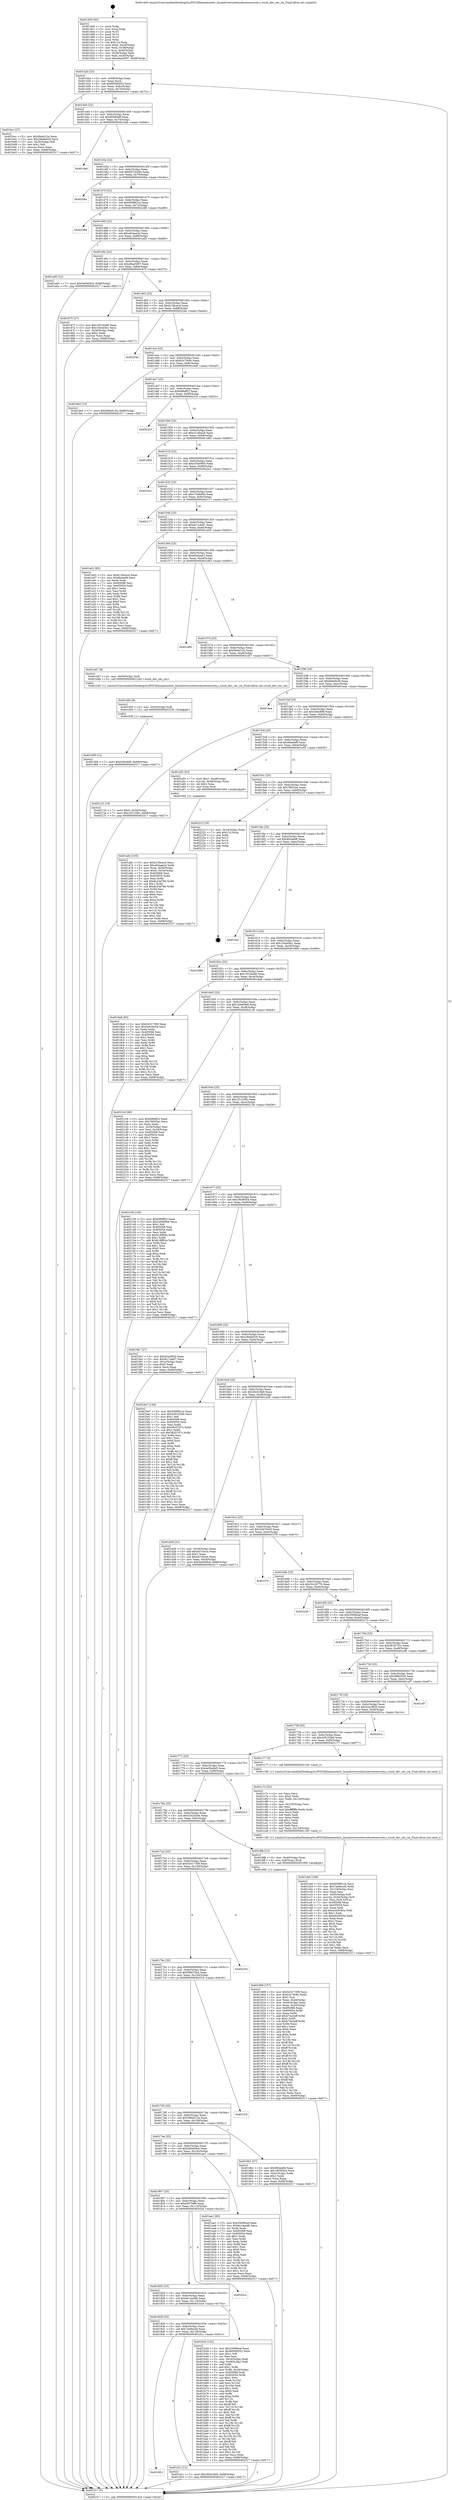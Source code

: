 digraph "0x401400" {
  label = "0x401400 (/mnt/c/Users/mathe/Desktop/tcc/POCII/binaries/extr_linuxdriversusbwusbcoresecurity.c_wusb_dev_sec_rm_Final-ollvm.out::main(0))"
  labelloc = "t"
  node[shape=record]

  Entry [label="",width=0.3,height=0.3,shape=circle,fillcolor=black,style=filled]
  "0x40142d" [label="{
     0x40142d [23]\l
     | [instrs]\l
     &nbsp;&nbsp;0x40142d \<+3\>: mov -0x68(%rbp),%eax\l
     &nbsp;&nbsp;0x401430 \<+2\>: mov %eax,%ecx\l
     &nbsp;&nbsp;0x401432 \<+6\>: sub $0x80606552,%ecx\l
     &nbsp;&nbsp;0x401438 \<+3\>: mov %eax,-0x6c(%rbp)\l
     &nbsp;&nbsp;0x40143b \<+3\>: mov %ecx,-0x70(%rbp)\l
     &nbsp;&nbsp;0x40143e \<+6\>: je 0000000000401bcc \<main+0x7cc\>\l
  }"]
  "0x401bcc" [label="{
     0x401bcc [27]\l
     | [instrs]\l
     &nbsp;&nbsp;0x401bcc \<+5\>: mov $0xf9e4d12e,%eax\l
     &nbsp;&nbsp;0x401bd1 \<+5\>: mov $0x280de029,%ecx\l
     &nbsp;&nbsp;0x401bd6 \<+3\>: mov -0x26(%rbp),%dl\l
     &nbsp;&nbsp;0x401bd9 \<+3\>: test $0x1,%dl\l
     &nbsp;&nbsp;0x401bdc \<+3\>: cmovne %ecx,%eax\l
     &nbsp;&nbsp;0x401bdf \<+3\>: mov %eax,-0x68(%rbp)\l
     &nbsp;&nbsp;0x401be2 \<+5\>: jmp 0000000000402317 \<main+0xf17\>\l
  }"]
  "0x401444" [label="{
     0x401444 [22]\l
     | [instrs]\l
     &nbsp;&nbsp;0x401444 \<+5\>: jmp 0000000000401449 \<main+0x49\>\l
     &nbsp;&nbsp;0x401449 \<+3\>: mov -0x6c(%rbp),%eax\l
     &nbsp;&nbsp;0x40144c \<+5\>: sub $0x90560eff,%eax\l
     &nbsp;&nbsp;0x401451 \<+3\>: mov %eax,-0x74(%rbp)\l
     &nbsp;&nbsp;0x401454 \<+6\>: je 0000000000401deb \<main+0x9eb\>\l
  }"]
  Exit [label="",width=0.3,height=0.3,shape=circle,fillcolor=black,style=filled,peripheries=2]
  "0x401deb" [label="{
     0x401deb\l
  }", style=dashed]
  "0x40145a" [label="{
     0x40145a [22]\l
     | [instrs]\l
     &nbsp;&nbsp;0x40145a \<+5\>: jmp 000000000040145f \<main+0x5f\>\l
     &nbsp;&nbsp;0x40145f \<+3\>: mov -0x6c(%rbp),%eax\l
     &nbsp;&nbsp;0x401462 \<+5\>: sub $0x947cb284,%eax\l
     &nbsp;&nbsp;0x401467 \<+3\>: mov %eax,-0x78(%rbp)\l
     &nbsp;&nbsp;0x40146a \<+6\>: je 00000000004020ba \<main+0xcba\>\l
  }"]
  "0x401d59" [label="{
     0x401d59 [12]\l
     | [instrs]\l
     &nbsp;&nbsp;0x401d59 \<+7\>: movl $0x549c898,-0x68(%rbp)\l
     &nbsp;&nbsp;0x401d60 \<+5\>: jmp 0000000000402317 \<main+0xf17\>\l
  }"]
  "0x4020ba" [label="{
     0x4020ba\l
  }", style=dashed]
  "0x401470" [label="{
     0x401470 [22]\l
     | [instrs]\l
     &nbsp;&nbsp;0x401470 \<+5\>: jmp 0000000000401475 \<main+0x75\>\l
     &nbsp;&nbsp;0x401475 \<+3\>: mov -0x6c(%rbp),%eax\l
     &nbsp;&nbsp;0x401478 \<+5\>: sub $0x959981ce,%eax\l
     &nbsp;&nbsp;0x40147d \<+3\>: mov %eax,-0x7c(%rbp)\l
     &nbsp;&nbsp;0x401480 \<+6\>: je 0000000000402288 \<main+0xe88\>\l
  }"]
  "0x401d50" [label="{
     0x401d50 [9]\l
     | [instrs]\l
     &nbsp;&nbsp;0x401d50 \<+4\>: mov -0x50(%rbp),%rdi\l
     &nbsp;&nbsp;0x401d54 \<+5\>: call 0000000000401030 \<free@plt\>\l
     | [calls]\l
     &nbsp;&nbsp;0x401030 \{1\} (unknown)\l
  }"]
  "0x402288" [label="{
     0x402288\l
  }", style=dashed]
  "0x401486" [label="{
     0x401486 [22]\l
     | [instrs]\l
     &nbsp;&nbsp;0x401486 \<+5\>: jmp 000000000040148b \<main+0x8b\>\l
     &nbsp;&nbsp;0x40148b \<+3\>: mov -0x6c(%rbp),%eax\l
     &nbsp;&nbsp;0x40148e \<+5\>: sub $0xa62aae2e,%eax\l
     &nbsp;&nbsp;0x401493 \<+3\>: mov %eax,-0x80(%rbp)\l
     &nbsp;&nbsp;0x401496 \<+6\>: je 0000000000401ad5 \<main+0x6d5\>\l
  }"]
  "0x401852" [label="{
     0x401852\l
  }", style=dashed]
  "0x401ad5" [label="{
     0x401ad5 [12]\l
     | [instrs]\l
     &nbsp;&nbsp;0x401ad5 \<+7\>: movl $0x5a6409cd,-0x68(%rbp)\l
     &nbsp;&nbsp;0x401adc \<+5\>: jmp 0000000000402317 \<main+0xf17\>\l
  }"]
  "0x40149c" [label="{
     0x40149c [25]\l
     | [instrs]\l
     &nbsp;&nbsp;0x40149c \<+5\>: jmp 00000000004014a1 \<main+0xa1\>\l
     &nbsp;&nbsp;0x4014a1 \<+3\>: mov -0x6c(%rbp),%eax\l
     &nbsp;&nbsp;0x4014a4 \<+5\>: sub $0xa9ea5097,%eax\l
     &nbsp;&nbsp;0x4014a9 \<+6\>: mov %eax,-0x84(%rbp)\l
     &nbsp;&nbsp;0x4014af \<+6\>: je 0000000000401875 \<main+0x475\>\l
  }"]
  "0x401d1c" [label="{
     0x401d1c [12]\l
     | [instrs]\l
     &nbsp;&nbsp;0x401d1c \<+7\>: movl $0x30c618e9,-0x68(%rbp)\l
     &nbsp;&nbsp;0x401d23 \<+5\>: jmp 0000000000402317 \<main+0xf17\>\l
  }"]
  "0x401875" [label="{
     0x401875 [27]\l
     | [instrs]\l
     &nbsp;&nbsp;0x401875 \<+5\>: mov $0x19516a88,%eax\l
     &nbsp;&nbsp;0x40187a \<+5\>: mov $0x15b445e1,%ecx\l
     &nbsp;&nbsp;0x40187f \<+3\>: mov -0x30(%rbp),%edx\l
     &nbsp;&nbsp;0x401882 \<+3\>: cmp $0x2,%edx\l
     &nbsp;&nbsp;0x401885 \<+3\>: cmovne %ecx,%eax\l
     &nbsp;&nbsp;0x401888 \<+3\>: mov %eax,-0x68(%rbp)\l
     &nbsp;&nbsp;0x40188b \<+5\>: jmp 0000000000402317 \<main+0xf17\>\l
  }"]
  "0x4014b5" [label="{
     0x4014b5 [25]\l
     | [instrs]\l
     &nbsp;&nbsp;0x4014b5 \<+5\>: jmp 00000000004014ba \<main+0xba\>\l
     &nbsp;&nbsp;0x4014ba \<+3\>: mov -0x6c(%rbp),%eax\l
     &nbsp;&nbsp;0x4014bd \<+5\>: sub $0xb136cecd,%eax\l
     &nbsp;&nbsp;0x4014c2 \<+6\>: mov %eax,-0x88(%rbp)\l
     &nbsp;&nbsp;0x4014c8 \<+6\>: je 000000000040224e \<main+0xe4e\>\l
  }"]
  "0x402317" [label="{
     0x402317 [5]\l
     | [instrs]\l
     &nbsp;&nbsp;0x402317 \<+5\>: jmp 000000000040142d \<main+0x2d\>\l
  }"]
  "0x401400" [label="{
     0x401400 [45]\l
     | [instrs]\l
     &nbsp;&nbsp;0x401400 \<+1\>: push %rbp\l
     &nbsp;&nbsp;0x401401 \<+3\>: mov %rsp,%rbp\l
     &nbsp;&nbsp;0x401404 \<+2\>: push %r15\l
     &nbsp;&nbsp;0x401406 \<+2\>: push %r14\l
     &nbsp;&nbsp;0x401408 \<+2\>: push %r12\l
     &nbsp;&nbsp;0x40140a \<+1\>: push %rbx\l
     &nbsp;&nbsp;0x40140b \<+7\>: sub $0x110,%rsp\l
     &nbsp;&nbsp;0x401412 \<+7\>: movl $0x0,-0x34(%rbp)\l
     &nbsp;&nbsp;0x401419 \<+3\>: mov %edi,-0x38(%rbp)\l
     &nbsp;&nbsp;0x40141c \<+4\>: mov %rsi,-0x40(%rbp)\l
     &nbsp;&nbsp;0x401420 \<+3\>: mov -0x38(%rbp),%edi\l
     &nbsp;&nbsp;0x401423 \<+3\>: mov %edi,-0x30(%rbp)\l
     &nbsp;&nbsp;0x401426 \<+7\>: movl $0xa9ea5097,-0x68(%rbp)\l
  }"]
  "0x401cb0" [label="{
     0x401cb0 [108]\l
     | [instrs]\l
     &nbsp;&nbsp;0x401cb0 \<+5\>: mov $0x959981ce,%ecx\l
     &nbsp;&nbsp;0x401cb5 \<+5\>: mov $0x7ab9ecd4,%edx\l
     &nbsp;&nbsp;0x401cba \<+6\>: mov -0x124(%rbp),%esi\l
     &nbsp;&nbsp;0x401cc0 \<+3\>: imul %eax,%esi\l
     &nbsp;&nbsp;0x401cc3 \<+4\>: mov -0x50(%rbp),%r8\l
     &nbsp;&nbsp;0x401cc7 \<+4\>: movslq -0x54(%rbp),%r9\l
     &nbsp;&nbsp;0x401ccb \<+4\>: mov %esi,(%r8,%r9,4)\l
     &nbsp;&nbsp;0x401ccf \<+7\>: mov 0x405068,%eax\l
     &nbsp;&nbsp;0x401cd6 \<+7\>: mov 0x405054,%esi\l
     &nbsp;&nbsp;0x401cdd \<+2\>: mov %eax,%edi\l
     &nbsp;&nbsp;0x401cdf \<+6\>: add $0xe445040a,%edi\l
     &nbsp;&nbsp;0x401ce5 \<+3\>: sub $0x1,%edi\l
     &nbsp;&nbsp;0x401ce8 \<+6\>: sub $0xe445040a,%edi\l
     &nbsp;&nbsp;0x401cee \<+3\>: imul %edi,%eax\l
     &nbsp;&nbsp;0x401cf1 \<+3\>: and $0x1,%eax\l
     &nbsp;&nbsp;0x401cf4 \<+3\>: cmp $0x0,%eax\l
     &nbsp;&nbsp;0x401cf7 \<+4\>: sete %r10b\l
     &nbsp;&nbsp;0x401cfb \<+3\>: cmp $0xa,%esi\l
     &nbsp;&nbsp;0x401cfe \<+4\>: setl %r11b\l
     &nbsp;&nbsp;0x401d02 \<+3\>: mov %r10b,%bl\l
     &nbsp;&nbsp;0x401d05 \<+3\>: and %r11b,%bl\l
     &nbsp;&nbsp;0x401d08 \<+3\>: xor %r11b,%r10b\l
     &nbsp;&nbsp;0x401d0b \<+3\>: or %r10b,%bl\l
     &nbsp;&nbsp;0x401d0e \<+3\>: test $0x1,%bl\l
     &nbsp;&nbsp;0x401d11 \<+3\>: cmovne %edx,%ecx\l
     &nbsp;&nbsp;0x401d14 \<+3\>: mov %ecx,-0x68(%rbp)\l
     &nbsp;&nbsp;0x401d17 \<+5\>: jmp 0000000000402317 \<main+0xf17\>\l
  }"]
  "0x40224e" [label="{
     0x40224e\l
  }", style=dashed]
  "0x4014ce" [label="{
     0x4014ce [25]\l
     | [instrs]\l
     &nbsp;&nbsp;0x4014ce \<+5\>: jmp 00000000004014d3 \<main+0xd3\>\l
     &nbsp;&nbsp;0x4014d3 \<+3\>: mov -0x6c(%rbp),%eax\l
     &nbsp;&nbsp;0x4014d6 \<+5\>: sub $0xb3c79c8c,%eax\l
     &nbsp;&nbsp;0x4014db \<+6\>: mov %eax,-0x8c(%rbp)\l
     &nbsp;&nbsp;0x4014e1 \<+6\>: je 00000000004019a5 \<main+0x5a5\>\l
  }"]
  "0x401c7c" [label="{
     0x401c7c [52]\l
     | [instrs]\l
     &nbsp;&nbsp;0x401c7c \<+2\>: xor %ecx,%ecx\l
     &nbsp;&nbsp;0x401c7e \<+5\>: mov $0x2,%edx\l
     &nbsp;&nbsp;0x401c83 \<+6\>: mov %edx,-0x120(%rbp)\l
     &nbsp;&nbsp;0x401c89 \<+1\>: cltd\l
     &nbsp;&nbsp;0x401c8a \<+6\>: mov -0x120(%rbp),%esi\l
     &nbsp;&nbsp;0x401c90 \<+2\>: idiv %esi\l
     &nbsp;&nbsp;0x401c92 \<+6\>: imul $0xfffffffe,%edx,%edx\l
     &nbsp;&nbsp;0x401c98 \<+2\>: mov %ecx,%edi\l
     &nbsp;&nbsp;0x401c9a \<+2\>: sub %edx,%edi\l
     &nbsp;&nbsp;0x401c9c \<+2\>: mov %ecx,%edx\l
     &nbsp;&nbsp;0x401c9e \<+3\>: sub $0x1,%edx\l
     &nbsp;&nbsp;0x401ca1 \<+2\>: add %edx,%edi\l
     &nbsp;&nbsp;0x401ca3 \<+2\>: sub %edi,%ecx\l
     &nbsp;&nbsp;0x401ca5 \<+6\>: mov %ecx,-0x124(%rbp)\l
     &nbsp;&nbsp;0x401cab \<+5\>: call 0000000000401160 \<next_i\>\l
     | [calls]\l
     &nbsp;&nbsp;0x401160 \{1\} (/mnt/c/Users/mathe/Desktop/tcc/POCII/binaries/extr_linuxdriversusbwusbcoresecurity.c_wusb_dev_sec_rm_Final-ollvm.out::next_i)\l
  }"]
  "0x4019a5" [label="{
     0x4019a5 [12]\l
     | [instrs]\l
     &nbsp;&nbsp;0x4019a5 \<+7\>: movl $0x596e9134,-0x68(%rbp)\l
     &nbsp;&nbsp;0x4019ac \<+5\>: jmp 0000000000402317 \<main+0xf17\>\l
  }"]
  "0x4014e7" [label="{
     0x4014e7 [25]\l
     | [instrs]\l
     &nbsp;&nbsp;0x4014e7 \<+5\>: jmp 00000000004014ec \<main+0xec\>\l
     &nbsp;&nbsp;0x4014ec \<+3\>: mov -0x6c(%rbp),%eax\l
     &nbsp;&nbsp;0x4014ef \<+5\>: sub $0xb9feff22,%eax\l
     &nbsp;&nbsp;0x4014f4 \<+6\>: mov %eax,-0x90(%rbp)\l
     &nbsp;&nbsp;0x4014fa \<+6\>: je 0000000000402310 \<main+0xf10\>\l
  }"]
  "0x401839" [label="{
     0x401839 [25]\l
     | [instrs]\l
     &nbsp;&nbsp;0x401839 \<+5\>: jmp 000000000040183e \<main+0x43e\>\l
     &nbsp;&nbsp;0x40183e \<+3\>: mov -0x6c(%rbp),%eax\l
     &nbsp;&nbsp;0x401841 \<+5\>: sub $0x7ab9ecd4,%eax\l
     &nbsp;&nbsp;0x401846 \<+6\>: mov %eax,-0x118(%rbp)\l
     &nbsp;&nbsp;0x40184c \<+6\>: je 0000000000401d1c \<main+0x91c\>\l
  }"]
  "0x402310" [label="{
     0x402310\l
  }", style=dashed]
  "0x401500" [label="{
     0x401500 [25]\l
     | [instrs]\l
     &nbsp;&nbsp;0x401500 \<+5\>: jmp 0000000000401505 \<main+0x105\>\l
     &nbsp;&nbsp;0x401505 \<+3\>: mov -0x6c(%rbp),%eax\l
     &nbsp;&nbsp;0x401508 \<+5\>: sub $0xc516ba26,%eax\l
     &nbsp;&nbsp;0x40150d \<+6\>: mov %eax,-0x94(%rbp)\l
     &nbsp;&nbsp;0x401513 \<+6\>: je 0000000000401d65 \<main+0x965\>\l
  }"]
  "0x401b34" [label="{
     0x401b34 [152]\l
     | [instrs]\l
     &nbsp;&nbsp;0x401b34 \<+5\>: mov $0x35099caf,%eax\l
     &nbsp;&nbsp;0x401b39 \<+5\>: mov $0x80606552,%ecx\l
     &nbsp;&nbsp;0x401b3e \<+2\>: mov $0x1,%dl\l
     &nbsp;&nbsp;0x401b40 \<+2\>: xor %esi,%esi\l
     &nbsp;&nbsp;0x401b42 \<+3\>: mov -0x54(%rbp),%edi\l
     &nbsp;&nbsp;0x401b45 \<+3\>: cmp -0x48(%rbp),%edi\l
     &nbsp;&nbsp;0x401b48 \<+4\>: setl %r8b\l
     &nbsp;&nbsp;0x401b4c \<+4\>: and $0x1,%r8b\l
     &nbsp;&nbsp;0x401b50 \<+4\>: mov %r8b,-0x26(%rbp)\l
     &nbsp;&nbsp;0x401b54 \<+7\>: mov 0x405068,%edi\l
     &nbsp;&nbsp;0x401b5b \<+8\>: mov 0x405054,%r9d\l
     &nbsp;&nbsp;0x401b63 \<+3\>: sub $0x1,%esi\l
     &nbsp;&nbsp;0x401b66 \<+3\>: mov %edi,%r10d\l
     &nbsp;&nbsp;0x401b69 \<+3\>: add %esi,%r10d\l
     &nbsp;&nbsp;0x401b6c \<+4\>: imul %r10d,%edi\l
     &nbsp;&nbsp;0x401b70 \<+3\>: and $0x1,%edi\l
     &nbsp;&nbsp;0x401b73 \<+3\>: cmp $0x0,%edi\l
     &nbsp;&nbsp;0x401b76 \<+4\>: sete %r8b\l
     &nbsp;&nbsp;0x401b7a \<+4\>: cmp $0xa,%r9d\l
     &nbsp;&nbsp;0x401b7e \<+4\>: setl %r11b\l
     &nbsp;&nbsp;0x401b82 \<+3\>: mov %r8b,%bl\l
     &nbsp;&nbsp;0x401b85 \<+3\>: xor $0xff,%bl\l
     &nbsp;&nbsp;0x401b88 \<+3\>: mov %r11b,%r14b\l
     &nbsp;&nbsp;0x401b8b \<+4\>: xor $0xff,%r14b\l
     &nbsp;&nbsp;0x401b8f \<+3\>: xor $0x1,%dl\l
     &nbsp;&nbsp;0x401b92 \<+3\>: mov %bl,%r15b\l
     &nbsp;&nbsp;0x401b95 \<+4\>: and $0xff,%r15b\l
     &nbsp;&nbsp;0x401b99 \<+3\>: and %dl,%r8b\l
     &nbsp;&nbsp;0x401b9c \<+3\>: mov %r14b,%r12b\l
     &nbsp;&nbsp;0x401b9f \<+4\>: and $0xff,%r12b\l
     &nbsp;&nbsp;0x401ba3 \<+3\>: and %dl,%r11b\l
     &nbsp;&nbsp;0x401ba6 \<+3\>: or %r8b,%r15b\l
     &nbsp;&nbsp;0x401ba9 \<+3\>: or %r11b,%r12b\l
     &nbsp;&nbsp;0x401bac \<+3\>: xor %r12b,%r15b\l
     &nbsp;&nbsp;0x401baf \<+3\>: or %r14b,%bl\l
     &nbsp;&nbsp;0x401bb2 \<+3\>: xor $0xff,%bl\l
     &nbsp;&nbsp;0x401bb5 \<+3\>: or $0x1,%dl\l
     &nbsp;&nbsp;0x401bb8 \<+2\>: and %dl,%bl\l
     &nbsp;&nbsp;0x401bba \<+3\>: or %bl,%r15b\l
     &nbsp;&nbsp;0x401bbd \<+4\>: test $0x1,%r15b\l
     &nbsp;&nbsp;0x401bc1 \<+3\>: cmovne %ecx,%eax\l
     &nbsp;&nbsp;0x401bc4 \<+3\>: mov %eax,-0x68(%rbp)\l
     &nbsp;&nbsp;0x401bc7 \<+5\>: jmp 0000000000402317 \<main+0xf17\>\l
  }"]
  "0x401d65" [label="{
     0x401d65\l
  }", style=dashed]
  "0x401519" [label="{
     0x401519 [25]\l
     | [instrs]\l
     &nbsp;&nbsp;0x401519 \<+5\>: jmp 000000000040151e \<main+0x11e\>\l
     &nbsp;&nbsp;0x40151e \<+3\>: mov -0x6c(%rbp),%eax\l
     &nbsp;&nbsp;0x401521 \<+5\>: sub $0xc55b0900,%eax\l
     &nbsp;&nbsp;0x401526 \<+6\>: mov %eax,-0x98(%rbp)\l
     &nbsp;&nbsp;0x40152c \<+6\>: je 00000000004022e1 \<main+0xee1\>\l
  }"]
  "0x401820" [label="{
     0x401820 [25]\l
     | [instrs]\l
     &nbsp;&nbsp;0x401820 \<+5\>: jmp 0000000000401825 \<main+0x425\>\l
     &nbsp;&nbsp;0x401825 \<+3\>: mov -0x6c(%rbp),%eax\l
     &nbsp;&nbsp;0x401828 \<+5\>: sub $0x6e1ea4db,%eax\l
     &nbsp;&nbsp;0x40182d \<+6\>: mov %eax,-0x114(%rbp)\l
     &nbsp;&nbsp;0x401833 \<+6\>: je 0000000000401b34 \<main+0x734\>\l
  }"]
  "0x4022e1" [label="{
     0x4022e1\l
  }", style=dashed]
  "0x401532" [label="{
     0x401532 [25]\l
     | [instrs]\l
     &nbsp;&nbsp;0x401532 \<+5\>: jmp 0000000000401537 \<main+0x137\>\l
     &nbsp;&nbsp;0x401537 \<+3\>: mov -0x6c(%rbp),%eax\l
     &nbsp;&nbsp;0x40153a \<+5\>: sub $0xc744b606,%eax\l
     &nbsp;&nbsp;0x40153f \<+6\>: mov %eax,-0x9c(%rbp)\l
     &nbsp;&nbsp;0x401545 \<+6\>: je 0000000000402117 \<main+0xd17\>\l
  }"]
  "0x40202a" [label="{
     0x40202a\l
  }", style=dashed]
  "0x402117" [label="{
     0x402117\l
  }", style=dashed]
  "0x40154b" [label="{
     0x40154b [25]\l
     | [instrs]\l
     &nbsp;&nbsp;0x40154b \<+5\>: jmp 0000000000401550 \<main+0x150\>\l
     &nbsp;&nbsp;0x401550 \<+3\>: mov -0x6c(%rbp),%eax\l
     &nbsp;&nbsp;0x401553 \<+5\>: sub $0xdc11abd7,%eax\l
     &nbsp;&nbsp;0x401558 \<+6\>: mov %eax,-0xa0(%rbp)\l
     &nbsp;&nbsp;0x40155e \<+6\>: je 0000000000401a02 \<main+0x602\>\l
  }"]
  "0x401807" [label="{
     0x401807 [25]\l
     | [instrs]\l
     &nbsp;&nbsp;0x401807 \<+5\>: jmp 000000000040180c \<main+0x40c\>\l
     &nbsp;&nbsp;0x40180c \<+3\>: mov -0x6c(%rbp),%eax\l
     &nbsp;&nbsp;0x40180f \<+5\>: sub $0x6467bff6,%eax\l
     &nbsp;&nbsp;0x401814 \<+6\>: mov %eax,-0x110(%rbp)\l
     &nbsp;&nbsp;0x40181a \<+6\>: je 000000000040202a \<main+0xc2a\>\l
  }"]
  "0x401a02" [label="{
     0x401a02 [83]\l
     | [instrs]\l
     &nbsp;&nbsp;0x401a02 \<+5\>: mov $0xb136cecd,%eax\l
     &nbsp;&nbsp;0x401a07 \<+5\>: mov $0x6baebf9,%ecx\l
     &nbsp;&nbsp;0x401a0c \<+2\>: xor %edx,%edx\l
     &nbsp;&nbsp;0x401a0e \<+7\>: mov 0x405068,%esi\l
     &nbsp;&nbsp;0x401a15 \<+7\>: mov 0x405054,%edi\l
     &nbsp;&nbsp;0x401a1c \<+3\>: sub $0x1,%edx\l
     &nbsp;&nbsp;0x401a1f \<+3\>: mov %esi,%r8d\l
     &nbsp;&nbsp;0x401a22 \<+3\>: add %edx,%r8d\l
     &nbsp;&nbsp;0x401a25 \<+4\>: imul %r8d,%esi\l
     &nbsp;&nbsp;0x401a29 \<+3\>: and $0x1,%esi\l
     &nbsp;&nbsp;0x401a2c \<+3\>: cmp $0x0,%esi\l
     &nbsp;&nbsp;0x401a2f \<+4\>: sete %r9b\l
     &nbsp;&nbsp;0x401a33 \<+3\>: cmp $0xa,%edi\l
     &nbsp;&nbsp;0x401a36 \<+4\>: setl %r10b\l
     &nbsp;&nbsp;0x401a3a \<+3\>: mov %r9b,%r11b\l
     &nbsp;&nbsp;0x401a3d \<+3\>: and %r10b,%r11b\l
     &nbsp;&nbsp;0x401a40 \<+3\>: xor %r10b,%r9b\l
     &nbsp;&nbsp;0x401a43 \<+3\>: or %r9b,%r11b\l
     &nbsp;&nbsp;0x401a46 \<+4\>: test $0x1,%r11b\l
     &nbsp;&nbsp;0x401a4a \<+3\>: cmovne %ecx,%eax\l
     &nbsp;&nbsp;0x401a4d \<+3\>: mov %eax,-0x68(%rbp)\l
     &nbsp;&nbsp;0x401a50 \<+5\>: jmp 0000000000402317 \<main+0xf17\>\l
  }"]
  "0x401564" [label="{
     0x401564 [25]\l
     | [instrs]\l
     &nbsp;&nbsp;0x401564 \<+5\>: jmp 0000000000401569 \<main+0x169\>\l
     &nbsp;&nbsp;0x401569 \<+3\>: mov -0x6c(%rbp),%eax\l
     &nbsp;&nbsp;0x40156c \<+5\>: sub $0xe6abeae3,%eax\l
     &nbsp;&nbsp;0x401571 \<+6\>: mov %eax,-0xa4(%rbp)\l
     &nbsp;&nbsp;0x401577 \<+6\>: je 0000000000401d93 \<main+0x993\>\l
  }"]
  "0x401ae1" [label="{
     0x401ae1 [83]\l
     | [instrs]\l
     &nbsp;&nbsp;0x401ae1 \<+5\>: mov $0x35099caf,%eax\l
     &nbsp;&nbsp;0x401ae6 \<+5\>: mov $0x6e1ea4db,%ecx\l
     &nbsp;&nbsp;0x401aeb \<+2\>: xor %edx,%edx\l
     &nbsp;&nbsp;0x401aed \<+7\>: mov 0x405068,%esi\l
     &nbsp;&nbsp;0x401af4 \<+7\>: mov 0x405054,%edi\l
     &nbsp;&nbsp;0x401afb \<+3\>: sub $0x1,%edx\l
     &nbsp;&nbsp;0x401afe \<+3\>: mov %esi,%r8d\l
     &nbsp;&nbsp;0x401b01 \<+3\>: add %edx,%r8d\l
     &nbsp;&nbsp;0x401b04 \<+4\>: imul %r8d,%esi\l
     &nbsp;&nbsp;0x401b08 \<+3\>: and $0x1,%esi\l
     &nbsp;&nbsp;0x401b0b \<+3\>: cmp $0x0,%esi\l
     &nbsp;&nbsp;0x401b0e \<+4\>: sete %r9b\l
     &nbsp;&nbsp;0x401b12 \<+3\>: cmp $0xa,%edi\l
     &nbsp;&nbsp;0x401b15 \<+4\>: setl %r10b\l
     &nbsp;&nbsp;0x401b19 \<+3\>: mov %r9b,%r11b\l
     &nbsp;&nbsp;0x401b1c \<+3\>: and %r10b,%r11b\l
     &nbsp;&nbsp;0x401b1f \<+3\>: xor %r10b,%r9b\l
     &nbsp;&nbsp;0x401b22 \<+3\>: or %r9b,%r11b\l
     &nbsp;&nbsp;0x401b25 \<+4\>: test $0x1,%r11b\l
     &nbsp;&nbsp;0x401b29 \<+3\>: cmovne %ecx,%eax\l
     &nbsp;&nbsp;0x401b2c \<+3\>: mov %eax,-0x68(%rbp)\l
     &nbsp;&nbsp;0x401b2f \<+5\>: jmp 0000000000402317 \<main+0xf17\>\l
  }"]
  "0x401d93" [label="{
     0x401d93\l
  }", style=dashed]
  "0x40157d" [label="{
     0x40157d [25]\l
     | [instrs]\l
     &nbsp;&nbsp;0x40157d \<+5\>: jmp 0000000000401582 \<main+0x182\>\l
     &nbsp;&nbsp;0x401582 \<+3\>: mov -0x6c(%rbp),%eax\l
     &nbsp;&nbsp;0x401585 \<+5\>: sub $0xf9e4d12e,%eax\l
     &nbsp;&nbsp;0x40158a \<+6\>: mov %eax,-0xa8(%rbp)\l
     &nbsp;&nbsp;0x401590 \<+6\>: je 0000000000401d47 \<main+0x947\>\l
  }"]
  "0x401a6c" [label="{
     0x401a6c [105]\l
     | [instrs]\l
     &nbsp;&nbsp;0x401a6c \<+5\>: mov $0xb136cecd,%ecx\l
     &nbsp;&nbsp;0x401a71 \<+5\>: mov $0xa62aae2e,%edx\l
     &nbsp;&nbsp;0x401a76 \<+4\>: mov %rax,-0x50(%rbp)\l
     &nbsp;&nbsp;0x401a7a \<+7\>: movl $0x0,-0x54(%rbp)\l
     &nbsp;&nbsp;0x401a81 \<+7\>: mov 0x405068,%esi\l
     &nbsp;&nbsp;0x401a88 \<+8\>: mov 0x405054,%r8d\l
     &nbsp;&nbsp;0x401a90 \<+3\>: mov %esi,%r9d\l
     &nbsp;&nbsp;0x401a93 \<+7\>: add $0x8c23d766,%r9d\l
     &nbsp;&nbsp;0x401a9a \<+4\>: sub $0x1,%r9d\l
     &nbsp;&nbsp;0x401a9e \<+7\>: sub $0x8c23d766,%r9d\l
     &nbsp;&nbsp;0x401aa5 \<+4\>: imul %r9d,%esi\l
     &nbsp;&nbsp;0x401aa9 \<+3\>: and $0x1,%esi\l
     &nbsp;&nbsp;0x401aac \<+3\>: cmp $0x0,%esi\l
     &nbsp;&nbsp;0x401aaf \<+4\>: sete %r10b\l
     &nbsp;&nbsp;0x401ab3 \<+4\>: cmp $0xa,%r8d\l
     &nbsp;&nbsp;0x401ab7 \<+4\>: setl %r11b\l
     &nbsp;&nbsp;0x401abb \<+3\>: mov %r10b,%bl\l
     &nbsp;&nbsp;0x401abe \<+3\>: and %r11b,%bl\l
     &nbsp;&nbsp;0x401ac1 \<+3\>: xor %r11b,%r10b\l
     &nbsp;&nbsp;0x401ac4 \<+3\>: or %r10b,%bl\l
     &nbsp;&nbsp;0x401ac7 \<+3\>: test $0x1,%bl\l
     &nbsp;&nbsp;0x401aca \<+3\>: cmovne %edx,%ecx\l
     &nbsp;&nbsp;0x401acd \<+3\>: mov %ecx,-0x68(%rbp)\l
     &nbsp;&nbsp;0x401ad0 \<+5\>: jmp 0000000000402317 \<main+0xf17\>\l
  }"]
  "0x401d47" [label="{
     0x401d47 [9]\l
     | [instrs]\l
     &nbsp;&nbsp;0x401d47 \<+4\>: mov -0x50(%rbp),%rdi\l
     &nbsp;&nbsp;0x401d4b \<+5\>: call 0000000000401240 \<wusb_dev_sec_rm\>\l
     | [calls]\l
     &nbsp;&nbsp;0x401240 \{1\} (/mnt/c/Users/mathe/Desktop/tcc/POCII/binaries/extr_linuxdriversusbwusbcoresecurity.c_wusb_dev_sec_rm_Final-ollvm.out::wusb_dev_sec_rm)\l
  }"]
  "0x401596" [label="{
     0x401596 [25]\l
     | [instrs]\l
     &nbsp;&nbsp;0x401596 \<+5\>: jmp 000000000040159b \<main+0x19b\>\l
     &nbsp;&nbsp;0x40159b \<+3\>: mov -0x6c(%rbp),%eax\l
     &nbsp;&nbsp;0x40159e \<+5\>: sub $0xfabe9a38,%eax\l
     &nbsp;&nbsp;0x4015a3 \<+6\>: mov %eax,-0xac(%rbp)\l
     &nbsp;&nbsp;0x4015a9 \<+6\>: je 0000000000401eaa \<main+0xaaa\>\l
  }"]
  "0x4017ee" [label="{
     0x4017ee [25]\l
     | [instrs]\l
     &nbsp;&nbsp;0x4017ee \<+5\>: jmp 00000000004017f3 \<main+0x3f3\>\l
     &nbsp;&nbsp;0x4017f3 \<+3\>: mov -0x6c(%rbp),%eax\l
     &nbsp;&nbsp;0x4017f6 \<+5\>: sub $0x5a6409cd,%eax\l
     &nbsp;&nbsp;0x4017fb \<+6\>: mov %eax,-0x10c(%rbp)\l
     &nbsp;&nbsp;0x401801 \<+6\>: je 0000000000401ae1 \<main+0x6e1\>\l
  }"]
  "0x401eaa" [label="{
     0x401eaa\l
  }", style=dashed]
  "0x4015af" [label="{
     0x4015af [25]\l
     | [instrs]\l
     &nbsp;&nbsp;0x4015af \<+5\>: jmp 00000000004015b4 \<main+0x1b4\>\l
     &nbsp;&nbsp;0x4015b4 \<+3\>: mov -0x6c(%rbp),%eax\l
     &nbsp;&nbsp;0x4015b7 \<+5\>: sub $0x549c898,%eax\l
     &nbsp;&nbsp;0x4015bc \<+6\>: mov %eax,-0xb0(%rbp)\l
     &nbsp;&nbsp;0x4015c2 \<+6\>: je 0000000000402123 \<main+0xd23\>\l
  }"]
  "0x4019b1" [label="{
     0x4019b1 [27]\l
     | [instrs]\l
     &nbsp;&nbsp;0x4019b1 \<+5\>: mov $0x992ee68,%eax\l
     &nbsp;&nbsp;0x4019b6 \<+5\>: mov $0x1f639054,%ecx\l
     &nbsp;&nbsp;0x4019bb \<+3\>: mov -0x2c(%rbp),%edx\l
     &nbsp;&nbsp;0x4019be \<+3\>: cmp $0x1,%edx\l
     &nbsp;&nbsp;0x4019c1 \<+3\>: cmovl %ecx,%eax\l
     &nbsp;&nbsp;0x4019c4 \<+3\>: mov %eax,-0x68(%rbp)\l
     &nbsp;&nbsp;0x4019c7 \<+5\>: jmp 0000000000402317 \<main+0xf17\>\l
  }"]
  "0x402123" [label="{
     0x402123 [19]\l
     | [instrs]\l
     &nbsp;&nbsp;0x402123 \<+7\>: movl $0x0,-0x34(%rbp)\l
     &nbsp;&nbsp;0x40212a \<+7\>: movl $0x1f31258c,-0x68(%rbp)\l
     &nbsp;&nbsp;0x402131 \<+5\>: jmp 0000000000402317 \<main+0xf17\>\l
  }"]
  "0x4015c8" [label="{
     0x4015c8 [25]\l
     | [instrs]\l
     &nbsp;&nbsp;0x4015c8 \<+5\>: jmp 00000000004015cd \<main+0x1cd\>\l
     &nbsp;&nbsp;0x4015cd \<+3\>: mov -0x6c(%rbp),%eax\l
     &nbsp;&nbsp;0x4015d0 \<+5\>: sub $0x6baebf9,%eax\l
     &nbsp;&nbsp;0x4015d5 \<+6\>: mov %eax,-0xb4(%rbp)\l
     &nbsp;&nbsp;0x4015db \<+6\>: je 0000000000401a55 \<main+0x655\>\l
  }"]
  "0x4017d5" [label="{
     0x4017d5 [25]\l
     | [instrs]\l
     &nbsp;&nbsp;0x4017d5 \<+5\>: jmp 00000000004017da \<main+0x3da\>\l
     &nbsp;&nbsp;0x4017da \<+3\>: mov -0x6c(%rbp),%eax\l
     &nbsp;&nbsp;0x4017dd \<+5\>: sub $0x596e9134,%eax\l
     &nbsp;&nbsp;0x4017e2 \<+6\>: mov %eax,-0x108(%rbp)\l
     &nbsp;&nbsp;0x4017e8 \<+6\>: je 00000000004019b1 \<main+0x5b1\>\l
  }"]
  "0x401a55" [label="{
     0x401a55 [23]\l
     | [instrs]\l
     &nbsp;&nbsp;0x401a55 \<+7\>: movl $0x1,-0x48(%rbp)\l
     &nbsp;&nbsp;0x401a5c \<+4\>: movslq -0x48(%rbp),%rax\l
     &nbsp;&nbsp;0x401a60 \<+4\>: shl $0x2,%rax\l
     &nbsp;&nbsp;0x401a64 \<+3\>: mov %rax,%rdi\l
     &nbsp;&nbsp;0x401a67 \<+5\>: call 0000000000401050 \<malloc@plt\>\l
     | [calls]\l
     &nbsp;&nbsp;0x401050 \{1\} (unknown)\l
  }"]
  "0x4015e1" [label="{
     0x4015e1 [25]\l
     | [instrs]\l
     &nbsp;&nbsp;0x4015e1 \<+5\>: jmp 00000000004015e6 \<main+0x1e6\>\l
     &nbsp;&nbsp;0x4015e6 \<+3\>: mov -0x6c(%rbp),%eax\l
     &nbsp;&nbsp;0x4015e9 \<+5\>: sub $0x78053ac,%eax\l
     &nbsp;&nbsp;0x4015ee \<+6\>: mov %eax,-0xb8(%rbp)\l
     &nbsp;&nbsp;0x4015f4 \<+6\>: je 000000000040221f \<main+0xe1f\>\l
  }"]
  "0x401f18" [label="{
     0x401f18\l
  }", style=dashed]
  "0x40221f" [label="{
     0x40221f [19]\l
     | [instrs]\l
     &nbsp;&nbsp;0x40221f \<+3\>: mov -0x24(%rbp),%eax\l
     &nbsp;&nbsp;0x402222 \<+7\>: add $0x110,%rsp\l
     &nbsp;&nbsp;0x402229 \<+1\>: pop %rbx\l
     &nbsp;&nbsp;0x40222a \<+2\>: pop %r12\l
     &nbsp;&nbsp;0x40222c \<+2\>: pop %r14\l
     &nbsp;&nbsp;0x40222e \<+2\>: pop %r15\l
     &nbsp;&nbsp;0x402230 \<+1\>: pop %rbp\l
     &nbsp;&nbsp;0x402231 \<+1\>: ret\l
  }"]
  "0x4015fa" [label="{
     0x4015fa [25]\l
     | [instrs]\l
     &nbsp;&nbsp;0x4015fa \<+5\>: jmp 00000000004015ff \<main+0x1ff\>\l
     &nbsp;&nbsp;0x4015ff \<+3\>: mov -0x6c(%rbp),%eax\l
     &nbsp;&nbsp;0x401602 \<+5\>: sub $0x992ee68,%eax\l
     &nbsp;&nbsp;0x401607 \<+6\>: mov %eax,-0xbc(%rbp)\l
     &nbsp;&nbsp;0x40160d \<+6\>: je 00000000004019cc \<main+0x5cc\>\l
  }"]
  "0x4017bc" [label="{
     0x4017bc [25]\l
     | [instrs]\l
     &nbsp;&nbsp;0x4017bc \<+5\>: jmp 00000000004017c1 \<main+0x3c1\>\l
     &nbsp;&nbsp;0x4017c1 \<+3\>: mov -0x6c(%rbp),%eax\l
     &nbsp;&nbsp;0x4017c4 \<+5\>: sub $0x58fd70e4,%eax\l
     &nbsp;&nbsp;0x4017c9 \<+6\>: mov %eax,-0x104(%rbp)\l
     &nbsp;&nbsp;0x4017cf \<+6\>: je 0000000000401f18 \<main+0xb18\>\l
  }"]
  "0x4019cc" [label="{
     0x4019cc\l
  }", style=dashed]
  "0x401613" [label="{
     0x401613 [25]\l
     | [instrs]\l
     &nbsp;&nbsp;0x401613 \<+5\>: jmp 0000000000401618 \<main+0x218\>\l
     &nbsp;&nbsp;0x401618 \<+3\>: mov -0x6c(%rbp),%eax\l
     &nbsp;&nbsp;0x40161b \<+5\>: sub $0x15b445e1,%eax\l
     &nbsp;&nbsp;0x401620 \<+6\>: mov %eax,-0xc0(%rbp)\l
     &nbsp;&nbsp;0x401626 \<+6\>: je 0000000000401890 \<main+0x490\>\l
  }"]
  "0x402232" [label="{
     0x402232\l
  }", style=dashed]
  "0x401890" [label="{
     0x401890\l
  }", style=dashed]
  "0x40162c" [label="{
     0x40162c [25]\l
     | [instrs]\l
     &nbsp;&nbsp;0x40162c \<+5\>: jmp 0000000000401631 \<main+0x231\>\l
     &nbsp;&nbsp;0x401631 \<+3\>: mov -0x6c(%rbp),%eax\l
     &nbsp;&nbsp;0x401634 \<+5\>: sub $0x19516a88,%eax\l
     &nbsp;&nbsp;0x401639 \<+6\>: mov %eax,-0xc4(%rbp)\l
     &nbsp;&nbsp;0x40163f \<+6\>: je 00000000004018a8 \<main+0x4a8\>\l
  }"]
  "0x401908" [label="{
     0x401908 [157]\l
     | [instrs]\l
     &nbsp;&nbsp;0x401908 \<+5\>: mov $0x54317309,%ecx\l
     &nbsp;&nbsp;0x40190d \<+5\>: mov $0xb3c79c8c,%edx\l
     &nbsp;&nbsp;0x401912 \<+3\>: mov $0x1,%sil\l
     &nbsp;&nbsp;0x401915 \<+3\>: mov %eax,-0x44(%rbp)\l
     &nbsp;&nbsp;0x401918 \<+3\>: mov -0x44(%rbp),%eax\l
     &nbsp;&nbsp;0x40191b \<+3\>: mov %eax,-0x2c(%rbp)\l
     &nbsp;&nbsp;0x40191e \<+7\>: mov 0x405068,%eax\l
     &nbsp;&nbsp;0x401925 \<+8\>: mov 0x405054,%r8d\l
     &nbsp;&nbsp;0x40192d \<+3\>: mov %eax,%r9d\l
     &nbsp;&nbsp;0x401930 \<+7\>: add $0xb74a3eff,%r9d\l
     &nbsp;&nbsp;0x401937 \<+4\>: sub $0x1,%r9d\l
     &nbsp;&nbsp;0x40193b \<+7\>: sub $0xb74a3eff,%r9d\l
     &nbsp;&nbsp;0x401942 \<+4\>: imul %r9d,%eax\l
     &nbsp;&nbsp;0x401946 \<+3\>: and $0x1,%eax\l
     &nbsp;&nbsp;0x401949 \<+3\>: cmp $0x0,%eax\l
     &nbsp;&nbsp;0x40194c \<+4\>: sete %r10b\l
     &nbsp;&nbsp;0x401950 \<+4\>: cmp $0xa,%r8d\l
     &nbsp;&nbsp;0x401954 \<+4\>: setl %r11b\l
     &nbsp;&nbsp;0x401958 \<+3\>: mov %r10b,%bl\l
     &nbsp;&nbsp;0x40195b \<+3\>: xor $0xff,%bl\l
     &nbsp;&nbsp;0x40195e \<+3\>: mov %r11b,%r14b\l
     &nbsp;&nbsp;0x401961 \<+4\>: xor $0xff,%r14b\l
     &nbsp;&nbsp;0x401965 \<+4\>: xor $0x1,%sil\l
     &nbsp;&nbsp;0x401969 \<+3\>: mov %bl,%r15b\l
     &nbsp;&nbsp;0x40196c \<+4\>: and $0xff,%r15b\l
     &nbsp;&nbsp;0x401970 \<+3\>: and %sil,%r10b\l
     &nbsp;&nbsp;0x401973 \<+3\>: mov %r14b,%r12b\l
     &nbsp;&nbsp;0x401976 \<+4\>: and $0xff,%r12b\l
     &nbsp;&nbsp;0x40197a \<+3\>: and %sil,%r11b\l
     &nbsp;&nbsp;0x40197d \<+3\>: or %r10b,%r15b\l
     &nbsp;&nbsp;0x401980 \<+3\>: or %r11b,%r12b\l
     &nbsp;&nbsp;0x401983 \<+3\>: xor %r12b,%r15b\l
     &nbsp;&nbsp;0x401986 \<+3\>: or %r14b,%bl\l
     &nbsp;&nbsp;0x401989 \<+3\>: xor $0xff,%bl\l
     &nbsp;&nbsp;0x40198c \<+4\>: or $0x1,%sil\l
     &nbsp;&nbsp;0x401990 \<+3\>: and %sil,%bl\l
     &nbsp;&nbsp;0x401993 \<+3\>: or %bl,%r15b\l
     &nbsp;&nbsp;0x401996 \<+4\>: test $0x1,%r15b\l
     &nbsp;&nbsp;0x40199a \<+3\>: cmovne %edx,%ecx\l
     &nbsp;&nbsp;0x40199d \<+3\>: mov %ecx,-0x68(%rbp)\l
     &nbsp;&nbsp;0x4019a0 \<+5\>: jmp 0000000000402317 \<main+0xf17\>\l
  }"]
  "0x4018a8" [label="{
     0x4018a8 [83]\l
     | [instrs]\l
     &nbsp;&nbsp;0x4018a8 \<+5\>: mov $0x54317309,%eax\l
     &nbsp;&nbsp;0x4018ad \<+5\>: mov $0x5262bc0e,%ecx\l
     &nbsp;&nbsp;0x4018b2 \<+2\>: xor %edx,%edx\l
     &nbsp;&nbsp;0x4018b4 \<+7\>: mov 0x405068,%esi\l
     &nbsp;&nbsp;0x4018bb \<+7\>: mov 0x405054,%edi\l
     &nbsp;&nbsp;0x4018c2 \<+3\>: sub $0x1,%edx\l
     &nbsp;&nbsp;0x4018c5 \<+3\>: mov %esi,%r8d\l
     &nbsp;&nbsp;0x4018c8 \<+3\>: add %edx,%r8d\l
     &nbsp;&nbsp;0x4018cb \<+4\>: imul %r8d,%esi\l
     &nbsp;&nbsp;0x4018cf \<+3\>: and $0x1,%esi\l
     &nbsp;&nbsp;0x4018d2 \<+3\>: cmp $0x0,%esi\l
     &nbsp;&nbsp;0x4018d5 \<+4\>: sete %r9b\l
     &nbsp;&nbsp;0x4018d9 \<+3\>: cmp $0xa,%edi\l
     &nbsp;&nbsp;0x4018dc \<+4\>: setl %r10b\l
     &nbsp;&nbsp;0x4018e0 \<+3\>: mov %r9b,%r11b\l
     &nbsp;&nbsp;0x4018e3 \<+3\>: and %r10b,%r11b\l
     &nbsp;&nbsp;0x4018e6 \<+3\>: xor %r10b,%r9b\l
     &nbsp;&nbsp;0x4018e9 \<+3\>: or %r9b,%r11b\l
     &nbsp;&nbsp;0x4018ec \<+4\>: test $0x1,%r11b\l
     &nbsp;&nbsp;0x4018f0 \<+3\>: cmovne %ecx,%eax\l
     &nbsp;&nbsp;0x4018f3 \<+3\>: mov %eax,-0x68(%rbp)\l
     &nbsp;&nbsp;0x4018f6 \<+5\>: jmp 0000000000402317 \<main+0xf17\>\l
  }"]
  "0x401645" [label="{
     0x401645 [25]\l
     | [instrs]\l
     &nbsp;&nbsp;0x401645 \<+5\>: jmp 000000000040164a \<main+0x24a\>\l
     &nbsp;&nbsp;0x40164a \<+3\>: mov -0x6c(%rbp),%eax\l
     &nbsp;&nbsp;0x40164d \<+5\>: sub $0x1a0e68e8,%eax\l
     &nbsp;&nbsp;0x401652 \<+6\>: mov %eax,-0xc8(%rbp)\l
     &nbsp;&nbsp;0x401658 \<+6\>: je 00000000004021c6 \<main+0xdc6\>\l
  }"]
  "0x4017a3" [label="{
     0x4017a3 [25]\l
     | [instrs]\l
     &nbsp;&nbsp;0x4017a3 \<+5\>: jmp 00000000004017a8 \<main+0x3a8\>\l
     &nbsp;&nbsp;0x4017a8 \<+3\>: mov -0x6c(%rbp),%eax\l
     &nbsp;&nbsp;0x4017ab \<+5\>: sub $0x54317309,%eax\l
     &nbsp;&nbsp;0x4017b0 \<+6\>: mov %eax,-0x100(%rbp)\l
     &nbsp;&nbsp;0x4017b6 \<+6\>: je 0000000000402232 \<main+0xe32\>\l
  }"]
  "0x4021c6" [label="{
     0x4021c6 [89]\l
     | [instrs]\l
     &nbsp;&nbsp;0x4021c6 \<+5\>: mov $0xb9feff22,%eax\l
     &nbsp;&nbsp;0x4021cb \<+5\>: mov $0x78053ac,%ecx\l
     &nbsp;&nbsp;0x4021d0 \<+2\>: xor %edx,%edx\l
     &nbsp;&nbsp;0x4021d2 \<+3\>: mov -0x34(%rbp),%esi\l
     &nbsp;&nbsp;0x4021d5 \<+3\>: mov %esi,-0x24(%rbp)\l
     &nbsp;&nbsp;0x4021d8 \<+7\>: mov 0x405068,%esi\l
     &nbsp;&nbsp;0x4021df \<+7\>: mov 0x405054,%edi\l
     &nbsp;&nbsp;0x4021e6 \<+3\>: sub $0x1,%edx\l
     &nbsp;&nbsp;0x4021e9 \<+3\>: mov %esi,%r8d\l
     &nbsp;&nbsp;0x4021ec \<+3\>: add %edx,%r8d\l
     &nbsp;&nbsp;0x4021ef \<+4\>: imul %r8d,%esi\l
     &nbsp;&nbsp;0x4021f3 \<+3\>: and $0x1,%esi\l
     &nbsp;&nbsp;0x4021f6 \<+3\>: cmp $0x0,%esi\l
     &nbsp;&nbsp;0x4021f9 \<+4\>: sete %r9b\l
     &nbsp;&nbsp;0x4021fd \<+3\>: cmp $0xa,%edi\l
     &nbsp;&nbsp;0x402200 \<+4\>: setl %r10b\l
     &nbsp;&nbsp;0x402204 \<+3\>: mov %r9b,%r11b\l
     &nbsp;&nbsp;0x402207 \<+3\>: and %r10b,%r11b\l
     &nbsp;&nbsp;0x40220a \<+3\>: xor %r10b,%r9b\l
     &nbsp;&nbsp;0x40220d \<+3\>: or %r9b,%r11b\l
     &nbsp;&nbsp;0x402210 \<+4\>: test $0x1,%r11b\l
     &nbsp;&nbsp;0x402214 \<+3\>: cmovne %ecx,%eax\l
     &nbsp;&nbsp;0x402217 \<+3\>: mov %eax,-0x68(%rbp)\l
     &nbsp;&nbsp;0x40221a \<+5\>: jmp 0000000000402317 \<main+0xf17\>\l
  }"]
  "0x40165e" [label="{
     0x40165e [25]\l
     | [instrs]\l
     &nbsp;&nbsp;0x40165e \<+5\>: jmp 0000000000401663 \<main+0x263\>\l
     &nbsp;&nbsp;0x401663 \<+3\>: mov -0x6c(%rbp),%eax\l
     &nbsp;&nbsp;0x401666 \<+5\>: sub $0x1f31258c,%eax\l
     &nbsp;&nbsp;0x40166b \<+6\>: mov %eax,-0xcc(%rbp)\l
     &nbsp;&nbsp;0x401671 \<+6\>: je 0000000000402136 \<main+0xd36\>\l
  }"]
  "0x4018fb" [label="{
     0x4018fb [13]\l
     | [instrs]\l
     &nbsp;&nbsp;0x4018fb \<+4\>: mov -0x40(%rbp),%rax\l
     &nbsp;&nbsp;0x4018ff \<+4\>: mov 0x8(%rax),%rdi\l
     &nbsp;&nbsp;0x401903 \<+5\>: call 0000000000401060 \<atoi@plt\>\l
     | [calls]\l
     &nbsp;&nbsp;0x401060 \{1\} (unknown)\l
  }"]
  "0x402136" [label="{
     0x402136 [144]\l
     | [instrs]\l
     &nbsp;&nbsp;0x402136 \<+5\>: mov $0xb9feff22,%eax\l
     &nbsp;&nbsp;0x40213b \<+5\>: mov $0x1a0e68e8,%ecx\l
     &nbsp;&nbsp;0x402140 \<+2\>: mov $0x1,%dl\l
     &nbsp;&nbsp;0x402142 \<+7\>: mov 0x405068,%esi\l
     &nbsp;&nbsp;0x402149 \<+7\>: mov 0x405054,%edi\l
     &nbsp;&nbsp;0x402150 \<+3\>: mov %esi,%r8d\l
     &nbsp;&nbsp;0x402153 \<+7\>: sub $0xb18ff92e,%r8d\l
     &nbsp;&nbsp;0x40215a \<+4\>: sub $0x1,%r8d\l
     &nbsp;&nbsp;0x40215e \<+7\>: add $0xb18ff92e,%r8d\l
     &nbsp;&nbsp;0x402165 \<+4\>: imul %r8d,%esi\l
     &nbsp;&nbsp;0x402169 \<+3\>: and $0x1,%esi\l
     &nbsp;&nbsp;0x40216c \<+3\>: cmp $0x0,%esi\l
     &nbsp;&nbsp;0x40216f \<+4\>: sete %r9b\l
     &nbsp;&nbsp;0x402173 \<+3\>: cmp $0xa,%edi\l
     &nbsp;&nbsp;0x402176 \<+4\>: setl %r10b\l
     &nbsp;&nbsp;0x40217a \<+3\>: mov %r9b,%r11b\l
     &nbsp;&nbsp;0x40217d \<+4\>: xor $0xff,%r11b\l
     &nbsp;&nbsp;0x402181 \<+3\>: mov %r10b,%bl\l
     &nbsp;&nbsp;0x402184 \<+3\>: xor $0xff,%bl\l
     &nbsp;&nbsp;0x402187 \<+3\>: xor $0x0,%dl\l
     &nbsp;&nbsp;0x40218a \<+3\>: mov %r11b,%r14b\l
     &nbsp;&nbsp;0x40218d \<+4\>: and $0x0,%r14b\l
     &nbsp;&nbsp;0x402191 \<+3\>: and %dl,%r9b\l
     &nbsp;&nbsp;0x402194 \<+3\>: mov %bl,%r15b\l
     &nbsp;&nbsp;0x402197 \<+4\>: and $0x0,%r15b\l
     &nbsp;&nbsp;0x40219b \<+3\>: and %dl,%r10b\l
     &nbsp;&nbsp;0x40219e \<+3\>: or %r9b,%r14b\l
     &nbsp;&nbsp;0x4021a1 \<+3\>: or %r10b,%r15b\l
     &nbsp;&nbsp;0x4021a4 \<+3\>: xor %r15b,%r14b\l
     &nbsp;&nbsp;0x4021a7 \<+3\>: or %bl,%r11b\l
     &nbsp;&nbsp;0x4021aa \<+4\>: xor $0xff,%r11b\l
     &nbsp;&nbsp;0x4021ae \<+3\>: or $0x0,%dl\l
     &nbsp;&nbsp;0x4021b1 \<+3\>: and %dl,%r11b\l
     &nbsp;&nbsp;0x4021b4 \<+3\>: or %r11b,%r14b\l
     &nbsp;&nbsp;0x4021b7 \<+4\>: test $0x1,%r14b\l
     &nbsp;&nbsp;0x4021bb \<+3\>: cmovne %ecx,%eax\l
     &nbsp;&nbsp;0x4021be \<+3\>: mov %eax,-0x68(%rbp)\l
     &nbsp;&nbsp;0x4021c1 \<+5\>: jmp 0000000000402317 \<main+0xf17\>\l
  }"]
  "0x401677" [label="{
     0x401677 [25]\l
     | [instrs]\l
     &nbsp;&nbsp;0x401677 \<+5\>: jmp 000000000040167c \<main+0x27c\>\l
     &nbsp;&nbsp;0x40167c \<+3\>: mov -0x6c(%rbp),%eax\l
     &nbsp;&nbsp;0x40167f \<+5\>: sub $0x1f639054,%eax\l
     &nbsp;&nbsp;0x401684 \<+6\>: mov %eax,-0xd0(%rbp)\l
     &nbsp;&nbsp;0x40168a \<+6\>: je 00000000004019e7 \<main+0x5e7\>\l
  }"]
  "0x40178a" [label="{
     0x40178a [25]\l
     | [instrs]\l
     &nbsp;&nbsp;0x40178a \<+5\>: jmp 000000000040178f \<main+0x38f\>\l
     &nbsp;&nbsp;0x40178f \<+3\>: mov -0x6c(%rbp),%eax\l
     &nbsp;&nbsp;0x401792 \<+5\>: sub $0x5262bc0e,%eax\l
     &nbsp;&nbsp;0x401797 \<+6\>: mov %eax,-0xfc(%rbp)\l
     &nbsp;&nbsp;0x40179d \<+6\>: je 00000000004018fb \<main+0x4fb\>\l
  }"]
  "0x4019e7" [label="{
     0x4019e7 [27]\l
     | [instrs]\l
     &nbsp;&nbsp;0x4019e7 \<+5\>: mov $0x42ac8f20,%eax\l
     &nbsp;&nbsp;0x4019ec \<+5\>: mov $0xdc11abd7,%ecx\l
     &nbsp;&nbsp;0x4019f1 \<+3\>: mov -0x2c(%rbp),%edx\l
     &nbsp;&nbsp;0x4019f4 \<+3\>: cmp $0x0,%edx\l
     &nbsp;&nbsp;0x4019f7 \<+3\>: cmove %ecx,%eax\l
     &nbsp;&nbsp;0x4019fa \<+3\>: mov %eax,-0x68(%rbp)\l
     &nbsp;&nbsp;0x4019fd \<+5\>: jmp 0000000000402317 \<main+0xf17\>\l
  }"]
  "0x401690" [label="{
     0x401690 [25]\l
     | [instrs]\l
     &nbsp;&nbsp;0x401690 \<+5\>: jmp 0000000000401695 \<main+0x295\>\l
     &nbsp;&nbsp;0x401695 \<+3\>: mov -0x6c(%rbp),%eax\l
     &nbsp;&nbsp;0x401698 \<+5\>: sub $0x280de029,%eax\l
     &nbsp;&nbsp;0x40169d \<+6\>: mov %eax,-0xd4(%rbp)\l
     &nbsp;&nbsp;0x4016a3 \<+6\>: je 0000000000401be7 \<main+0x7e7\>\l
  }"]
  "0x402012" [label="{
     0x402012\l
  }", style=dashed]
  "0x401be7" [label="{
     0x401be7 [144]\l
     | [instrs]\l
     &nbsp;&nbsp;0x401be7 \<+5\>: mov $0x959981ce,%eax\l
     &nbsp;&nbsp;0x401bec \<+5\>: mov $0x439102b6,%ecx\l
     &nbsp;&nbsp;0x401bf1 \<+2\>: mov $0x1,%dl\l
     &nbsp;&nbsp;0x401bf3 \<+7\>: mov 0x405068,%esi\l
     &nbsp;&nbsp;0x401bfa \<+7\>: mov 0x405054,%edi\l
     &nbsp;&nbsp;0x401c01 \<+3\>: mov %esi,%r8d\l
     &nbsp;&nbsp;0x401c04 \<+7\>: add $0x58357d7c,%r8d\l
     &nbsp;&nbsp;0x401c0b \<+4\>: sub $0x1,%r8d\l
     &nbsp;&nbsp;0x401c0f \<+7\>: sub $0x58357d7c,%r8d\l
     &nbsp;&nbsp;0x401c16 \<+4\>: imul %r8d,%esi\l
     &nbsp;&nbsp;0x401c1a \<+3\>: and $0x1,%esi\l
     &nbsp;&nbsp;0x401c1d \<+3\>: cmp $0x0,%esi\l
     &nbsp;&nbsp;0x401c20 \<+4\>: sete %r9b\l
     &nbsp;&nbsp;0x401c24 \<+3\>: cmp $0xa,%edi\l
     &nbsp;&nbsp;0x401c27 \<+4\>: setl %r10b\l
     &nbsp;&nbsp;0x401c2b \<+3\>: mov %r9b,%r11b\l
     &nbsp;&nbsp;0x401c2e \<+4\>: xor $0xff,%r11b\l
     &nbsp;&nbsp;0x401c32 \<+3\>: mov %r10b,%bl\l
     &nbsp;&nbsp;0x401c35 \<+3\>: xor $0xff,%bl\l
     &nbsp;&nbsp;0x401c38 \<+3\>: xor $0x1,%dl\l
     &nbsp;&nbsp;0x401c3b \<+3\>: mov %r11b,%r14b\l
     &nbsp;&nbsp;0x401c3e \<+4\>: and $0xff,%r14b\l
     &nbsp;&nbsp;0x401c42 \<+3\>: and %dl,%r9b\l
     &nbsp;&nbsp;0x401c45 \<+3\>: mov %bl,%r15b\l
     &nbsp;&nbsp;0x401c48 \<+4\>: and $0xff,%r15b\l
     &nbsp;&nbsp;0x401c4c \<+3\>: and %dl,%r10b\l
     &nbsp;&nbsp;0x401c4f \<+3\>: or %r9b,%r14b\l
     &nbsp;&nbsp;0x401c52 \<+3\>: or %r10b,%r15b\l
     &nbsp;&nbsp;0x401c55 \<+3\>: xor %r15b,%r14b\l
     &nbsp;&nbsp;0x401c58 \<+3\>: or %bl,%r11b\l
     &nbsp;&nbsp;0x401c5b \<+4\>: xor $0xff,%r11b\l
     &nbsp;&nbsp;0x401c5f \<+3\>: or $0x1,%dl\l
     &nbsp;&nbsp;0x401c62 \<+3\>: and %dl,%r11b\l
     &nbsp;&nbsp;0x401c65 \<+3\>: or %r11b,%r14b\l
     &nbsp;&nbsp;0x401c68 \<+4\>: test $0x1,%r14b\l
     &nbsp;&nbsp;0x401c6c \<+3\>: cmovne %ecx,%eax\l
     &nbsp;&nbsp;0x401c6f \<+3\>: mov %eax,-0x68(%rbp)\l
     &nbsp;&nbsp;0x401c72 \<+5\>: jmp 0000000000402317 \<main+0xf17\>\l
  }"]
  "0x4016a9" [label="{
     0x4016a9 [25]\l
     | [instrs]\l
     &nbsp;&nbsp;0x4016a9 \<+5\>: jmp 00000000004016ae \<main+0x2ae\>\l
     &nbsp;&nbsp;0x4016ae \<+3\>: mov -0x6c(%rbp),%eax\l
     &nbsp;&nbsp;0x4016b1 \<+5\>: sub $0x30c618e9,%eax\l
     &nbsp;&nbsp;0x4016b6 \<+6\>: mov %eax,-0xd8(%rbp)\l
     &nbsp;&nbsp;0x4016bc \<+6\>: je 0000000000401d28 \<main+0x928\>\l
  }"]
  "0x401771" [label="{
     0x401771 [25]\l
     | [instrs]\l
     &nbsp;&nbsp;0x401771 \<+5\>: jmp 0000000000401776 \<main+0x376\>\l
     &nbsp;&nbsp;0x401776 \<+3\>: mov -0x6c(%rbp),%eax\l
     &nbsp;&nbsp;0x401779 \<+5\>: sub $0x4a5ba9a5,%eax\l
     &nbsp;&nbsp;0x40177e \<+6\>: mov %eax,-0xf8(%rbp)\l
     &nbsp;&nbsp;0x401784 \<+6\>: je 0000000000402012 \<main+0xc12\>\l
  }"]
  "0x401d28" [label="{
     0x401d28 [31]\l
     | [instrs]\l
     &nbsp;&nbsp;0x401d28 \<+3\>: mov -0x54(%rbp),%eax\l
     &nbsp;&nbsp;0x401d2b \<+5\>: add $0xeb7cbcca,%eax\l
     &nbsp;&nbsp;0x401d30 \<+3\>: add $0x1,%eax\l
     &nbsp;&nbsp;0x401d33 \<+5\>: sub $0xeb7cbcca,%eax\l
     &nbsp;&nbsp;0x401d38 \<+3\>: mov %eax,-0x54(%rbp)\l
     &nbsp;&nbsp;0x401d3b \<+7\>: movl $0x5a6409cd,-0x68(%rbp)\l
     &nbsp;&nbsp;0x401d42 \<+5\>: jmp 0000000000402317 \<main+0xf17\>\l
  }"]
  "0x4016c2" [label="{
     0x4016c2 [25]\l
     | [instrs]\l
     &nbsp;&nbsp;0x4016c2 \<+5\>: jmp 00000000004016c7 \<main+0x2c7\>\l
     &nbsp;&nbsp;0x4016c7 \<+3\>: mov -0x6c(%rbp),%eax\l
     &nbsp;&nbsp;0x4016ca \<+5\>: sub $0x32b79c03,%eax\l
     &nbsp;&nbsp;0x4016cf \<+6\>: mov %eax,-0xdc(%rbp)\l
     &nbsp;&nbsp;0x4016d5 \<+6\>: je 0000000000401f70 \<main+0xb70\>\l
  }"]
  "0x401c77" [label="{
     0x401c77 [5]\l
     | [instrs]\l
     &nbsp;&nbsp;0x401c77 \<+5\>: call 0000000000401160 \<next_i\>\l
     | [calls]\l
     &nbsp;&nbsp;0x401160 \{1\} (/mnt/c/Users/mathe/Desktop/tcc/POCII/binaries/extr_linuxdriversusbwusbcoresecurity.c_wusb_dev_sec_rm_Final-ollvm.out::next_i)\l
  }"]
  "0x401f70" [label="{
     0x401f70\l
  }", style=dashed]
  "0x4016db" [label="{
     0x4016db [25]\l
     | [instrs]\l
     &nbsp;&nbsp;0x4016db \<+5\>: jmp 00000000004016e0 \<main+0x2e0\>\l
     &nbsp;&nbsp;0x4016e0 \<+3\>: mov -0x6c(%rbp),%eax\l
     &nbsp;&nbsp;0x4016e3 \<+5\>: sub $0x32c20776,%eax\l
     &nbsp;&nbsp;0x4016e8 \<+6\>: mov %eax,-0xe0(%rbp)\l
     &nbsp;&nbsp;0x4016ee \<+6\>: je 00000000004022d5 \<main+0xed5\>\l
  }"]
  "0x401758" [label="{
     0x401758 [25]\l
     | [instrs]\l
     &nbsp;&nbsp;0x401758 \<+5\>: jmp 000000000040175d \<main+0x35d\>\l
     &nbsp;&nbsp;0x40175d \<+3\>: mov -0x6c(%rbp),%eax\l
     &nbsp;&nbsp;0x401760 \<+5\>: sub $0x439102b6,%eax\l
     &nbsp;&nbsp;0x401765 \<+6\>: mov %eax,-0xf4(%rbp)\l
     &nbsp;&nbsp;0x40176b \<+6\>: je 0000000000401c77 \<main+0x877\>\l
  }"]
  "0x4022d5" [label="{
     0x4022d5\l
  }", style=dashed]
  "0x4016f4" [label="{
     0x4016f4 [25]\l
     | [instrs]\l
     &nbsp;&nbsp;0x4016f4 \<+5\>: jmp 00000000004016f9 \<main+0x2f9\>\l
     &nbsp;&nbsp;0x4016f9 \<+3\>: mov -0x6c(%rbp),%eax\l
     &nbsp;&nbsp;0x4016fc \<+5\>: sub $0x35099caf,%eax\l
     &nbsp;&nbsp;0x401701 \<+6\>: mov %eax,-0xe4(%rbp)\l
     &nbsp;&nbsp;0x401707 \<+6\>: je 000000000040227c \<main+0xe7c\>\l
  }"]
  "0x40201e" [label="{
     0x40201e\l
  }", style=dashed]
  "0x40227c" [label="{
     0x40227c\l
  }", style=dashed]
  "0x40170d" [label="{
     0x40170d [25]\l
     | [instrs]\l
     &nbsp;&nbsp;0x40170d \<+5\>: jmp 0000000000401712 \<main+0x312\>\l
     &nbsp;&nbsp;0x401712 \<+3\>: mov -0x6c(%rbp),%eax\l
     &nbsp;&nbsp;0x401715 \<+5\>: sub $0x3818725c,%eax\l
     &nbsp;&nbsp;0x40171a \<+6\>: mov %eax,-0xe8(%rbp)\l
     &nbsp;&nbsp;0x401720 \<+6\>: je 0000000000401e8f \<main+0xa8f\>\l
  }"]
  "0x40173f" [label="{
     0x40173f [25]\l
     | [instrs]\l
     &nbsp;&nbsp;0x40173f \<+5\>: jmp 0000000000401744 \<main+0x344\>\l
     &nbsp;&nbsp;0x401744 \<+3\>: mov -0x6c(%rbp),%eax\l
     &nbsp;&nbsp;0x401747 \<+5\>: sub $0x42ac8f20,%eax\l
     &nbsp;&nbsp;0x40174c \<+6\>: mov %eax,-0xf0(%rbp)\l
     &nbsp;&nbsp;0x401752 \<+6\>: je 000000000040201e \<main+0xc1e\>\l
  }"]
  "0x401e8f" [label="{
     0x401e8f\l
  }", style=dashed]
  "0x401726" [label="{
     0x401726 [25]\l
     | [instrs]\l
     &nbsp;&nbsp;0x401726 \<+5\>: jmp 000000000040172b \<main+0x32b\>\l
     &nbsp;&nbsp;0x40172b \<+3\>: mov -0x6c(%rbp),%eax\l
     &nbsp;&nbsp;0x40172e \<+5\>: sub $0x3f993526,%eax\l
     &nbsp;&nbsp;0x401733 \<+6\>: mov %eax,-0xec(%rbp)\l
     &nbsp;&nbsp;0x401739 \<+6\>: je 0000000000401ef7 \<main+0xaf7\>\l
  }"]
  "0x401ef7" [label="{
     0x401ef7\l
  }", style=dashed]
  Entry -> "0x401400" [label=" 1"]
  "0x40142d" -> "0x401bcc" [label=" 2"]
  "0x40142d" -> "0x401444" [label=" 22"]
  "0x40221f" -> Exit [label=" 1"]
  "0x401444" -> "0x401deb" [label=" 0"]
  "0x401444" -> "0x40145a" [label=" 22"]
  "0x4021c6" -> "0x402317" [label=" 1"]
  "0x40145a" -> "0x4020ba" [label=" 0"]
  "0x40145a" -> "0x401470" [label=" 22"]
  "0x402136" -> "0x402317" [label=" 1"]
  "0x401470" -> "0x402288" [label=" 0"]
  "0x401470" -> "0x401486" [label=" 22"]
  "0x402123" -> "0x402317" [label=" 1"]
  "0x401486" -> "0x401ad5" [label=" 1"]
  "0x401486" -> "0x40149c" [label=" 21"]
  "0x401d59" -> "0x402317" [label=" 1"]
  "0x40149c" -> "0x401875" [label=" 1"]
  "0x40149c" -> "0x4014b5" [label=" 20"]
  "0x401875" -> "0x402317" [label=" 1"]
  "0x401400" -> "0x40142d" [label=" 1"]
  "0x402317" -> "0x40142d" [label=" 23"]
  "0x401d50" -> "0x401d59" [label=" 1"]
  "0x4014b5" -> "0x40224e" [label=" 0"]
  "0x4014b5" -> "0x4014ce" [label=" 20"]
  "0x401d28" -> "0x402317" [label=" 1"]
  "0x4014ce" -> "0x4019a5" [label=" 1"]
  "0x4014ce" -> "0x4014e7" [label=" 19"]
  "0x401d1c" -> "0x402317" [label=" 1"]
  "0x4014e7" -> "0x402310" [label=" 0"]
  "0x4014e7" -> "0x401500" [label=" 19"]
  "0x401839" -> "0x401852" [label=" 0"]
  "0x401500" -> "0x401d65" [label=" 0"]
  "0x401500" -> "0x401519" [label=" 19"]
  "0x401839" -> "0x401d1c" [label=" 1"]
  "0x401519" -> "0x4022e1" [label=" 0"]
  "0x401519" -> "0x401532" [label=" 19"]
  "0x401cb0" -> "0x402317" [label=" 1"]
  "0x401532" -> "0x402117" [label=" 0"]
  "0x401532" -> "0x40154b" [label=" 19"]
  "0x401c7c" -> "0x401cb0" [label=" 1"]
  "0x40154b" -> "0x401a02" [label=" 1"]
  "0x40154b" -> "0x401564" [label=" 18"]
  "0x401be7" -> "0x402317" [label=" 1"]
  "0x401564" -> "0x401d93" [label=" 0"]
  "0x401564" -> "0x40157d" [label=" 18"]
  "0x401bcc" -> "0x402317" [label=" 2"]
  "0x40157d" -> "0x401d47" [label=" 1"]
  "0x40157d" -> "0x401596" [label=" 17"]
  "0x401820" -> "0x401839" [label=" 1"]
  "0x401596" -> "0x401eaa" [label=" 0"]
  "0x401596" -> "0x4015af" [label=" 17"]
  "0x401820" -> "0x401b34" [label=" 2"]
  "0x4015af" -> "0x402123" [label=" 1"]
  "0x4015af" -> "0x4015c8" [label=" 16"]
  "0x401d47" -> "0x401d50" [label=" 1"]
  "0x4015c8" -> "0x401a55" [label=" 1"]
  "0x4015c8" -> "0x4015e1" [label=" 15"]
  "0x401807" -> "0x40202a" [label=" 0"]
  "0x4015e1" -> "0x40221f" [label=" 1"]
  "0x4015e1" -> "0x4015fa" [label=" 14"]
  "0x401c77" -> "0x401c7c" [label=" 1"]
  "0x4015fa" -> "0x4019cc" [label=" 0"]
  "0x4015fa" -> "0x401613" [label=" 14"]
  "0x4017ee" -> "0x401807" [label=" 3"]
  "0x401613" -> "0x401890" [label=" 0"]
  "0x401613" -> "0x40162c" [label=" 14"]
  "0x4017ee" -> "0x401ae1" [label=" 2"]
  "0x40162c" -> "0x4018a8" [label=" 1"]
  "0x40162c" -> "0x401645" [label=" 13"]
  "0x4018a8" -> "0x402317" [label=" 1"]
  "0x401ad5" -> "0x402317" [label=" 1"]
  "0x401645" -> "0x4021c6" [label=" 1"]
  "0x401645" -> "0x40165e" [label=" 12"]
  "0x401a6c" -> "0x402317" [label=" 1"]
  "0x40165e" -> "0x402136" [label=" 1"]
  "0x40165e" -> "0x401677" [label=" 11"]
  "0x401a55" -> "0x401a6c" [label=" 1"]
  "0x401677" -> "0x4019e7" [label=" 1"]
  "0x401677" -> "0x401690" [label=" 10"]
  "0x4019e7" -> "0x402317" [label=" 1"]
  "0x401690" -> "0x401be7" [label=" 1"]
  "0x401690" -> "0x4016a9" [label=" 9"]
  "0x4019b1" -> "0x402317" [label=" 1"]
  "0x4016a9" -> "0x401d28" [label=" 1"]
  "0x4016a9" -> "0x4016c2" [label=" 8"]
  "0x4017d5" -> "0x4019b1" [label=" 1"]
  "0x4016c2" -> "0x401f70" [label=" 0"]
  "0x4016c2" -> "0x4016db" [label=" 8"]
  "0x401807" -> "0x401820" [label=" 3"]
  "0x4016db" -> "0x4022d5" [label=" 0"]
  "0x4016db" -> "0x4016f4" [label=" 8"]
  "0x4017bc" -> "0x401f18" [label=" 0"]
  "0x4016f4" -> "0x40227c" [label=" 0"]
  "0x4016f4" -> "0x40170d" [label=" 8"]
  "0x401ae1" -> "0x402317" [label=" 2"]
  "0x40170d" -> "0x401e8f" [label=" 0"]
  "0x40170d" -> "0x401726" [label=" 8"]
  "0x4017a3" -> "0x402232" [label=" 0"]
  "0x401726" -> "0x401ef7" [label=" 0"]
  "0x401726" -> "0x40173f" [label=" 8"]
  "0x4017a3" -> "0x4017bc" [label=" 6"]
  "0x40173f" -> "0x40201e" [label=" 0"]
  "0x40173f" -> "0x401758" [label=" 8"]
  "0x4017bc" -> "0x4017d5" [label=" 6"]
  "0x401758" -> "0x401c77" [label=" 1"]
  "0x401758" -> "0x401771" [label=" 7"]
  "0x4017d5" -> "0x4017ee" [label=" 5"]
  "0x401771" -> "0x402012" [label=" 0"]
  "0x401771" -> "0x40178a" [label=" 7"]
  "0x401a02" -> "0x402317" [label=" 1"]
  "0x40178a" -> "0x4018fb" [label=" 1"]
  "0x40178a" -> "0x4017a3" [label=" 6"]
  "0x4018fb" -> "0x401908" [label=" 1"]
  "0x401908" -> "0x402317" [label=" 1"]
  "0x4019a5" -> "0x402317" [label=" 1"]
  "0x401b34" -> "0x402317" [label=" 2"]
}
